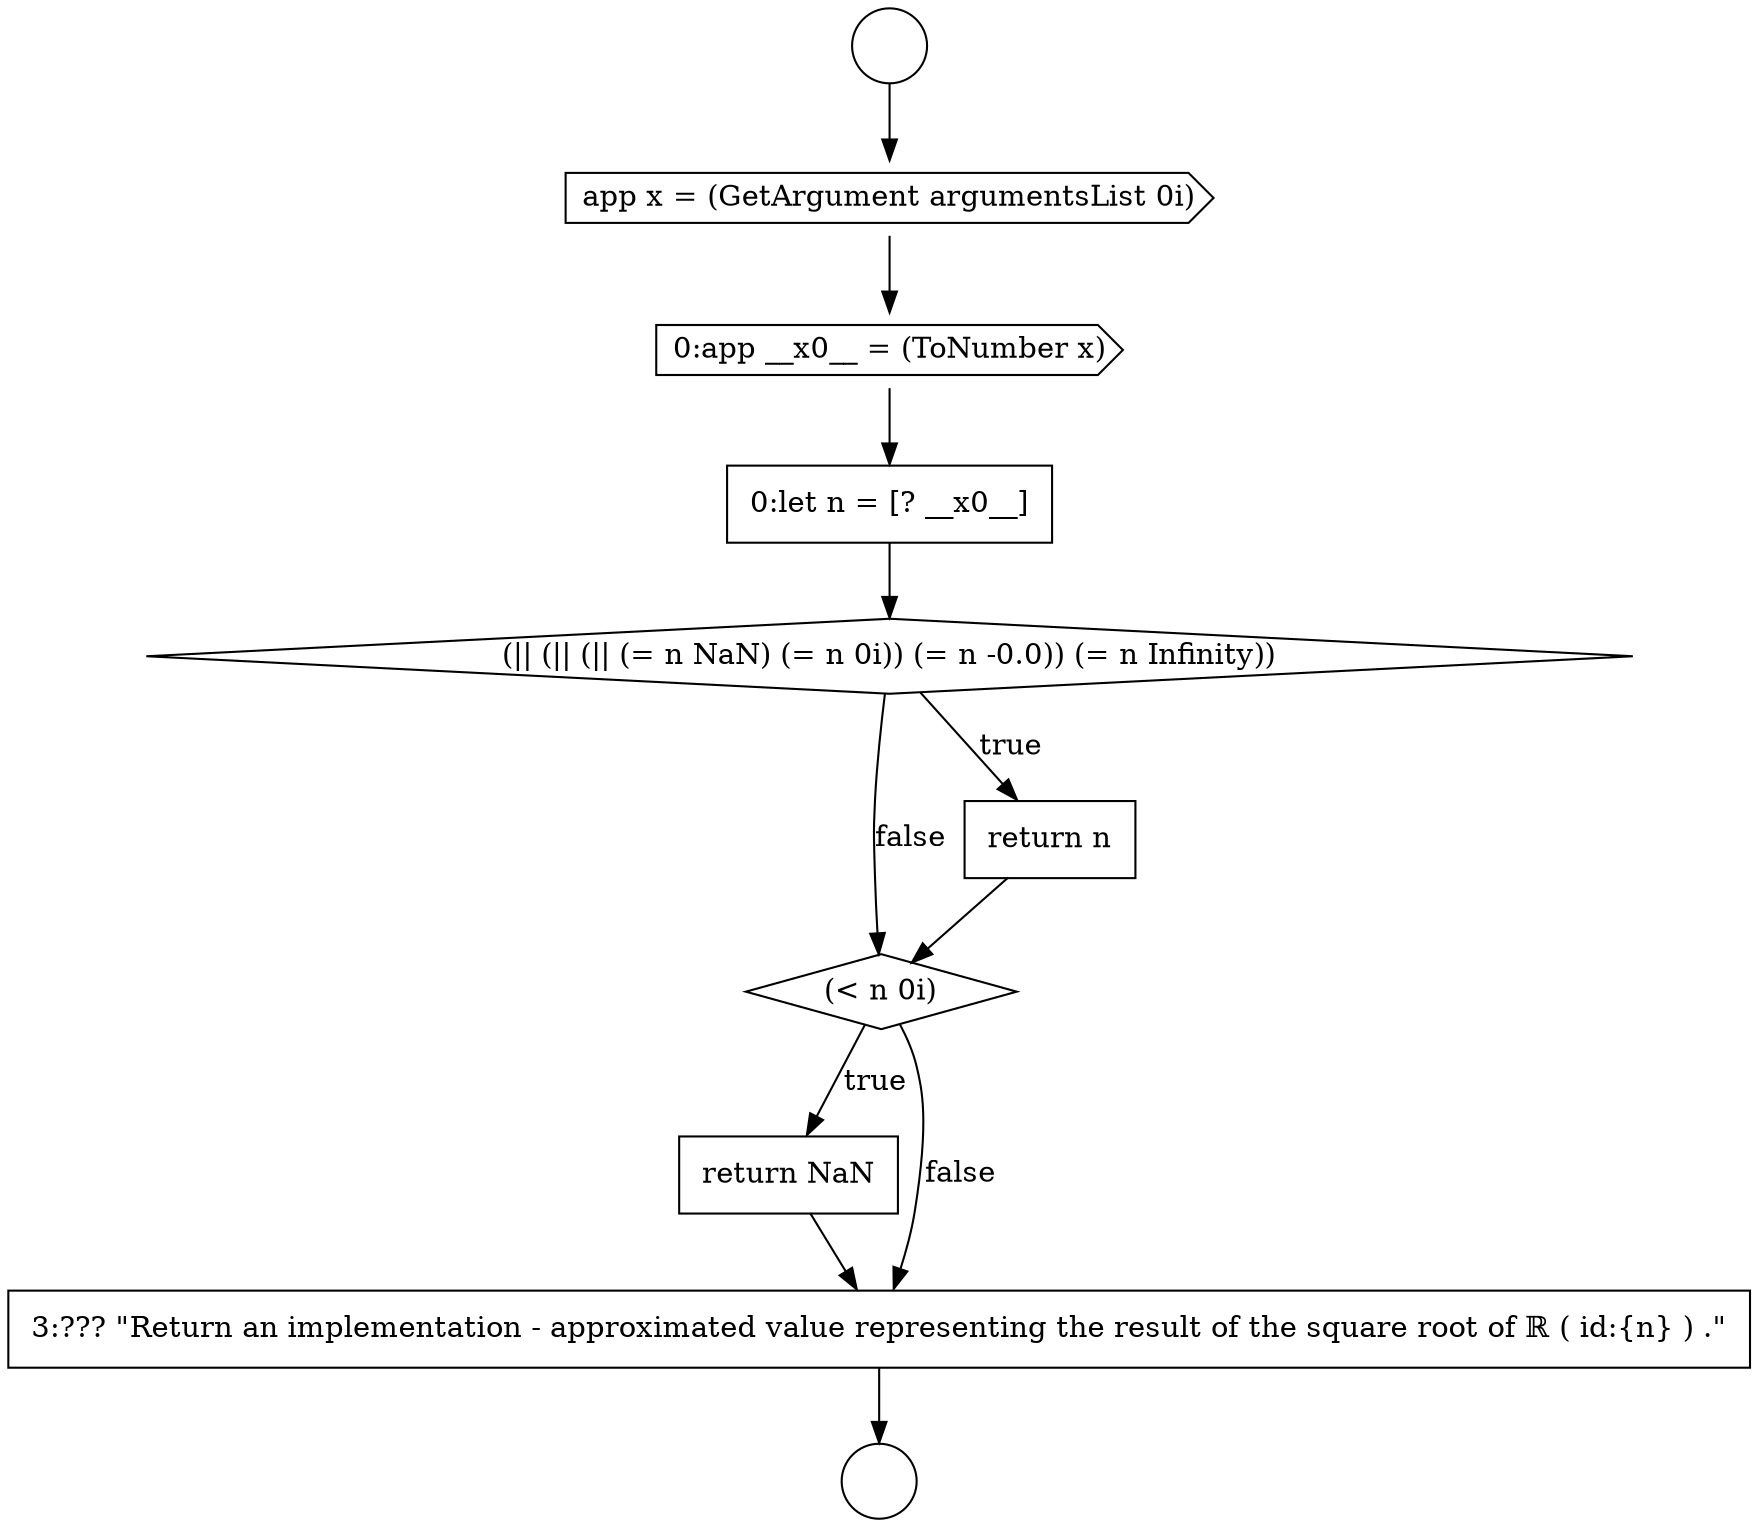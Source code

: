 digraph {
  node13062 [shape=cds, label=<<font color="black">0:app __x0__ = (ToNumber x)</font>> color="black" fillcolor="white" style=filled]
  node13067 [shape=none, margin=0, label=<<font color="black">
    <table border="0" cellborder="1" cellspacing="0" cellpadding="10">
      <tr><td align="left">return NaN</td></tr>
    </table>
  </font>> color="black" fillcolor="white" style=filled]
  node13059 [shape=circle label=" " color="black" fillcolor="white" style=filled]
  node13063 [shape=none, margin=0, label=<<font color="black">
    <table border="0" cellborder="1" cellspacing="0" cellpadding="10">
      <tr><td align="left">0:let n = [? __x0__]</td></tr>
    </table>
  </font>> color="black" fillcolor="white" style=filled]
  node13066 [shape=diamond, label=<<font color="black">(&lt; n 0i)</font>> color="black" fillcolor="white" style=filled]
  node13060 [shape=circle label=" " color="black" fillcolor="white" style=filled]
  node13064 [shape=diamond, label=<<font color="black">(|| (|| (|| (= n NaN) (= n 0i)) (= n -0.0)) (= n Infinity))</font>> color="black" fillcolor="white" style=filled]
  node13065 [shape=none, margin=0, label=<<font color="black">
    <table border="0" cellborder="1" cellspacing="0" cellpadding="10">
      <tr><td align="left">return n</td></tr>
    </table>
  </font>> color="black" fillcolor="white" style=filled]
  node13068 [shape=none, margin=0, label=<<font color="black">
    <table border="0" cellborder="1" cellspacing="0" cellpadding="10">
      <tr><td align="left">3:??? &quot;Return an implementation - approximated value representing the result of the square root of ℝ ( id:{n} ) .&quot;</td></tr>
    </table>
  </font>> color="black" fillcolor="white" style=filled]
  node13061 [shape=cds, label=<<font color="black">app x = (GetArgument argumentsList 0i)</font>> color="black" fillcolor="white" style=filled]
  node13063 -> node13064 [ color="black"]
  node13061 -> node13062 [ color="black"]
  node13064 -> node13065 [label=<<font color="black">true</font>> color="black"]
  node13064 -> node13066 [label=<<font color="black">false</font>> color="black"]
  node13068 -> node13060 [ color="black"]
  node13067 -> node13068 [ color="black"]
  node13062 -> node13063 [ color="black"]
  node13065 -> node13066 [ color="black"]
  node13066 -> node13067 [label=<<font color="black">true</font>> color="black"]
  node13066 -> node13068 [label=<<font color="black">false</font>> color="black"]
  node13059 -> node13061 [ color="black"]
}
